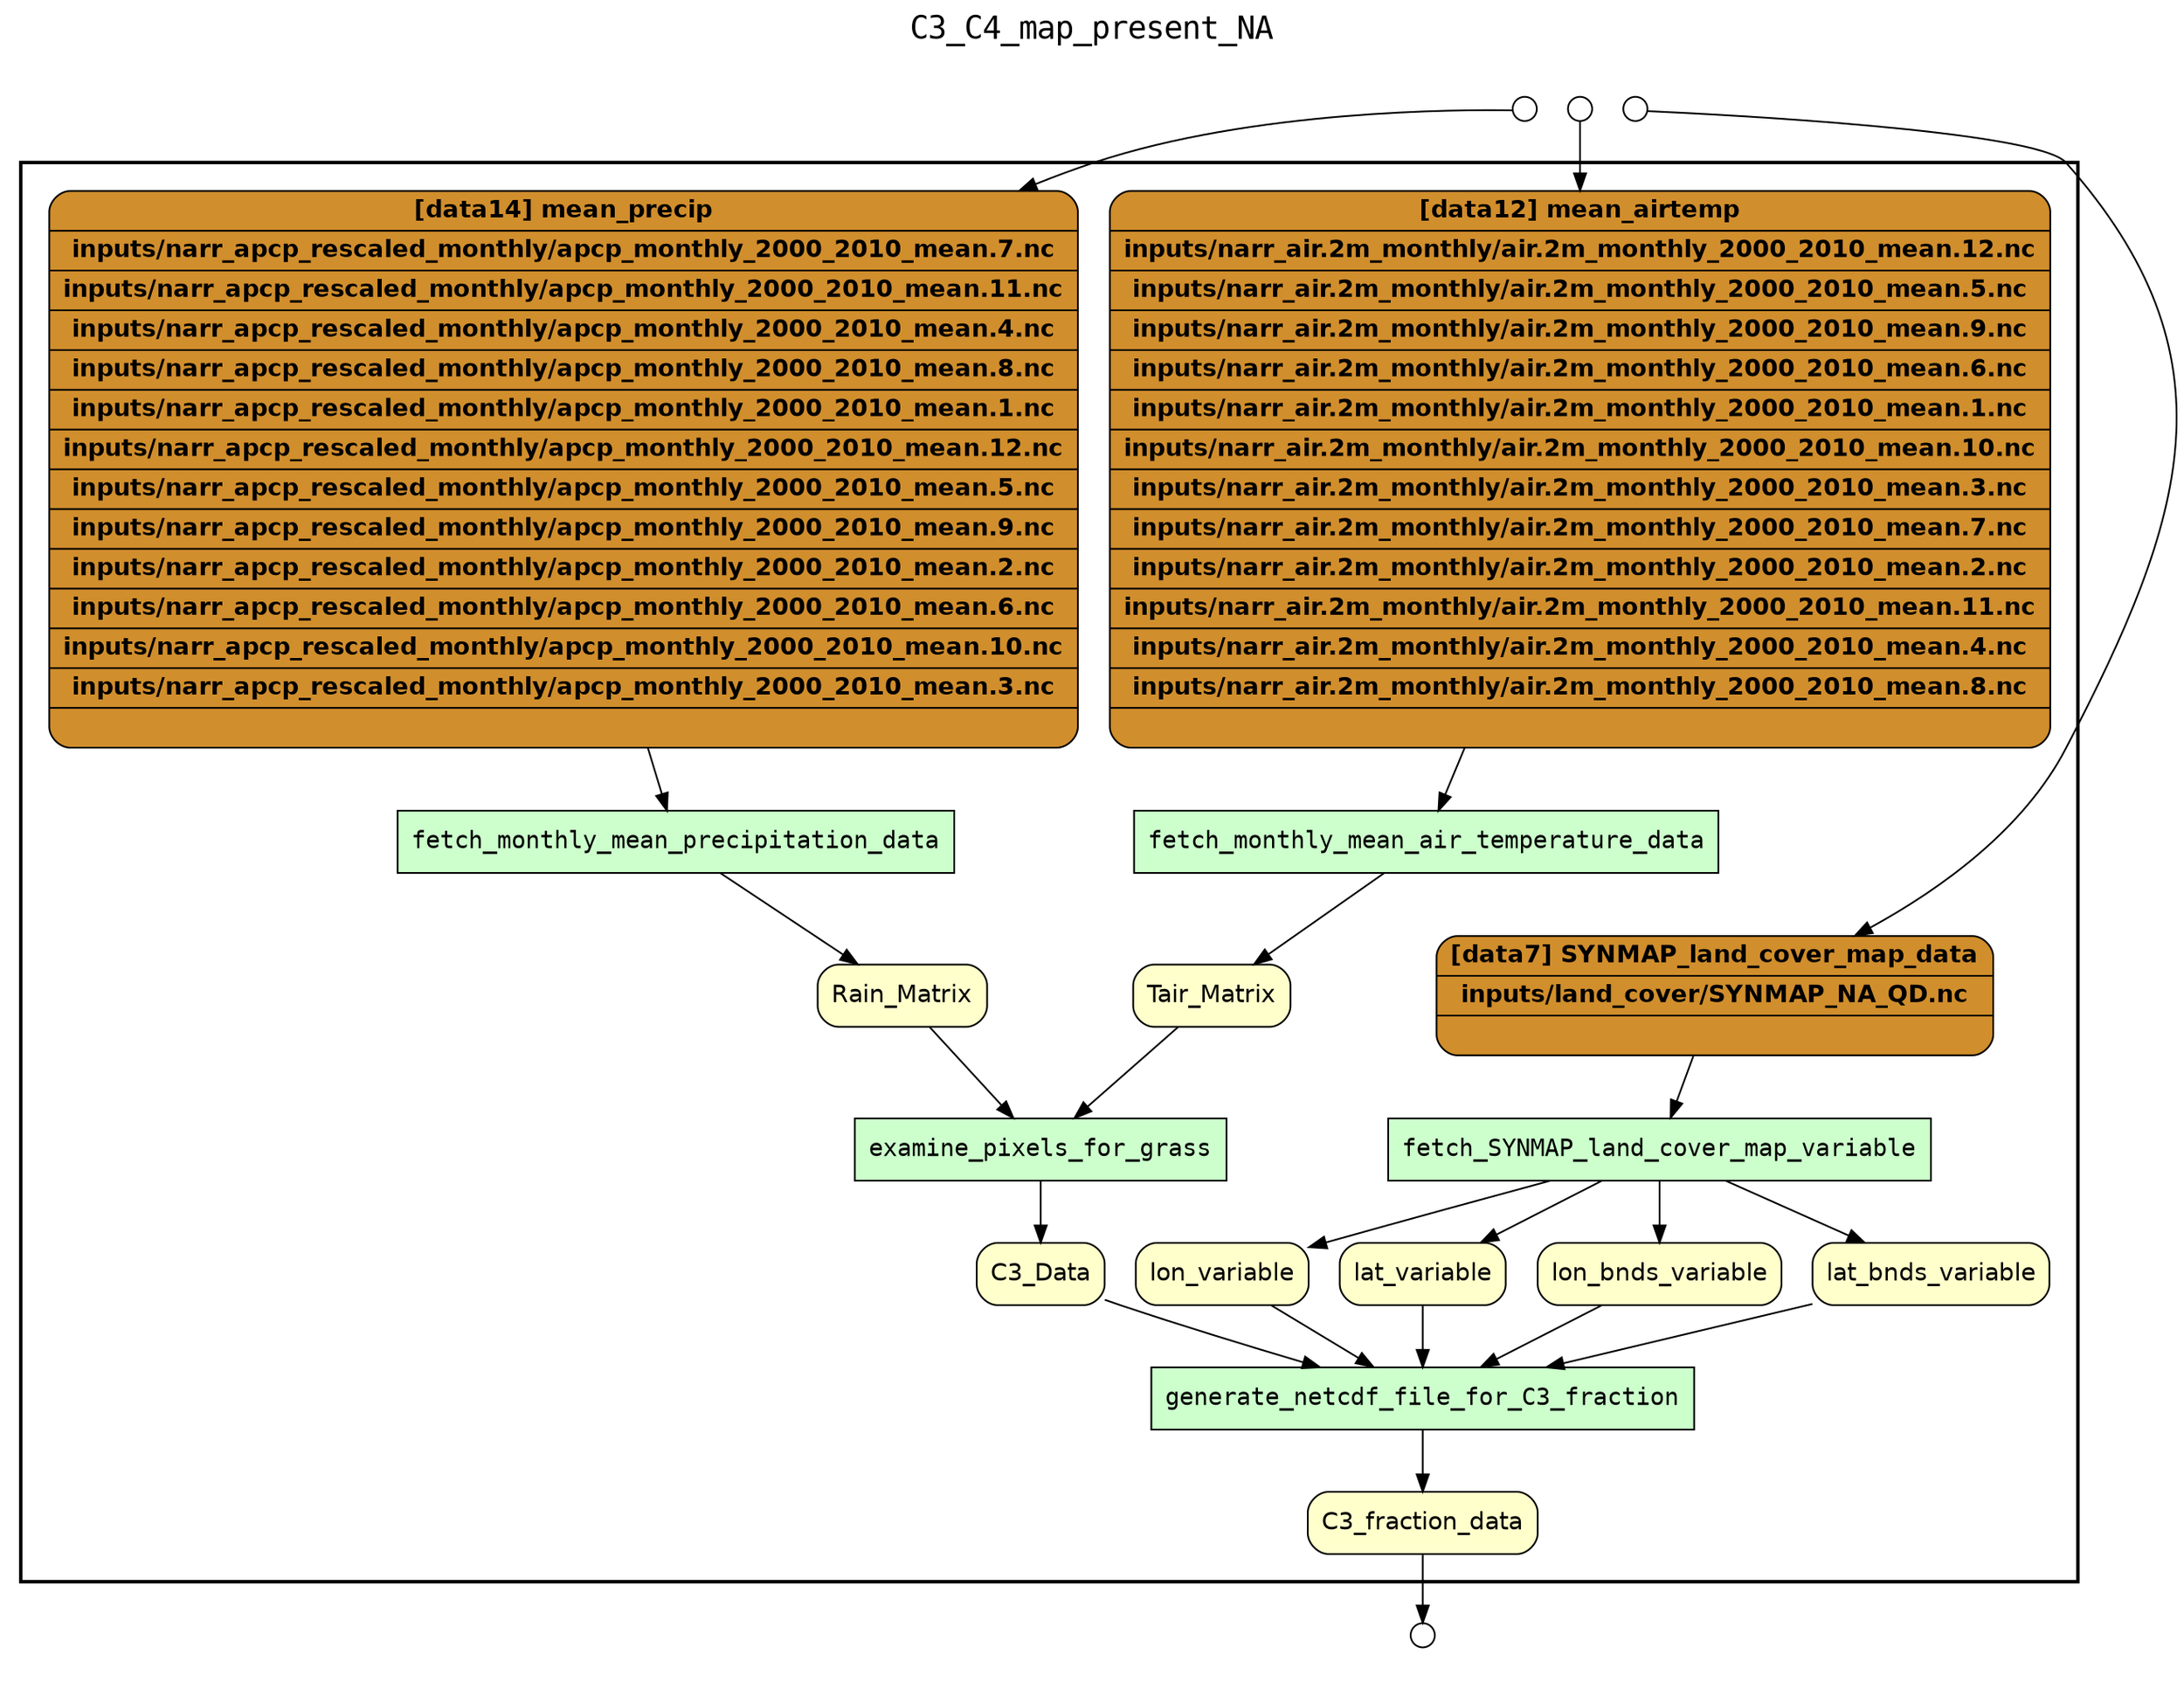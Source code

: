 
digraph yw_data_view {
rankdir=TB
fontname=Courier; fontsize=18; labelloc=t
label="C3_C4_map_present_NA"
subgraph cluster_workflow { label=""; color=black; penwidth=2
subgraph cluster_workflow_inner { label=""; color=white
node[shape=box style="filled" fillcolor="#CCFFCC" peripheries=1 fontname=Courier]
examine_pixels_for_grass
fetch_SYNMAP_land_cover_map_variable
fetch_monthly_mean_precipitation_data
fetch_monthly_mean_air_temperature_data
generate_netcdf_file_for_C3_fraction
node[shape=box style="filled" fillcolor="#CCFFCC" peripheries=1 fontname=Courier]
node[shape=box style="rounded,filled" fillcolor="#FFFFCC" peripheries=1 fontname=Helvetica]
lon_variable
lat_variable
lon_bnds_variable
lat_bnds_variable
Tair_Matrix
Rain_Matrix
C3_Data
C3_fraction_data
node[shape=box style="rounded,filled" fillcolor="#D18E2C" peripheries=1 fontname="Helvetica-Bold"]
SYNMAP_land_cover_map_data[shape=record rankdir=LR label="{<f0> [data7] SYNMAP_land_cover_map_data |<f1>inputs/land_cover/SYNMAP_NA_QD.nc|}"]
mean_airtemp[shape=record rankdir=LR label="{<f0> [data12] mean_airtemp |<f1>inputs/narr_air.2m_monthly/air.2m_monthly_2000_2010_mean.12.nc|inputs/narr_air.2m_monthly/air.2m_monthly_2000_2010_mean.5.nc|inputs/narr_air.2m_monthly/air.2m_monthly_2000_2010_mean.9.nc|inputs/narr_air.2m_monthly/air.2m_monthly_2000_2010_mean.6.nc|inputs/narr_air.2m_monthly/air.2m_monthly_2000_2010_mean.1.nc|inputs/narr_air.2m_monthly/air.2m_monthly_2000_2010_mean.10.nc|inputs/narr_air.2m_monthly/air.2m_monthly_2000_2010_mean.3.nc|inputs/narr_air.2m_monthly/air.2m_monthly_2000_2010_mean.7.nc|inputs/narr_air.2m_monthly/air.2m_monthly_2000_2010_mean.2.nc|inputs/narr_air.2m_monthly/air.2m_monthly_2000_2010_mean.11.nc|inputs/narr_air.2m_monthly/air.2m_monthly_2000_2010_mean.4.nc|inputs/narr_air.2m_monthly/air.2m_monthly_2000_2010_mean.8.nc|}"]
mean_precip[shape=record rankdir=LR label="{<f0> [data14] mean_precip |<f1>inputs/narr_apcp_rescaled_monthly/apcp_monthly_2000_2010_mean.7.nc|inputs/narr_apcp_rescaled_monthly/apcp_monthly_2000_2010_mean.11.nc|inputs/narr_apcp_rescaled_monthly/apcp_monthly_2000_2010_mean.4.nc|inputs/narr_apcp_rescaled_monthly/apcp_monthly_2000_2010_mean.8.nc|inputs/narr_apcp_rescaled_monthly/apcp_monthly_2000_2010_mean.1.nc|inputs/narr_apcp_rescaled_monthly/apcp_monthly_2000_2010_mean.12.nc|inputs/narr_apcp_rescaled_monthly/apcp_monthly_2000_2010_mean.5.nc|inputs/narr_apcp_rescaled_monthly/apcp_monthly_2000_2010_mean.9.nc|inputs/narr_apcp_rescaled_monthly/apcp_monthly_2000_2010_mean.2.nc|inputs/narr_apcp_rescaled_monthly/apcp_monthly_2000_2010_mean.6.nc|inputs/narr_apcp_rescaled_monthly/apcp_monthly_2000_2010_mean.10.nc|inputs/narr_apcp_rescaled_monthly/apcp_monthly_2000_2010_mean.3.nc|}"]
node[shape=box style="rounded,filled" fillcolor="#FFFFFF" peripheries=1 fontname=Helvetica]
}}
subgraph cluster_inflows { label=""; color=white; penwidth=2
subgraph cluster_inflows_inner { label=""; color=white
node[shape=circle fillcolor="#FFFFFF" peripheries=1 width=0.2]
SYNMAP_land_cover_map_data_inflow [label=""]
mean_airtemp_inflow [label=""]
mean_precip_inflow [label=""]
}}
subgraph cluster_outflows { label=""; color=white; penwidth=2
subgraph cluster_outflows_inner { label=""; color=white
node[shape=circle fillcolor="#FFFFFF" peripheries=1 width=0.2]
C3_fraction_data_outflow [label=""]
}}
Tair_Matrix -> examine_pixels_for_grass
SYNMAP_land_cover_map_data -> fetch_SYNMAP_land_cover_map_variable
Rain_Matrix -> examine_pixels_for_grass
lon_variable -> generate_netcdf_file_for_C3_fraction
mean_airtemp -> fetch_monthly_mean_air_temperature_data
lat_variable -> generate_netcdf_file_for_C3_fraction
mean_precip -> fetch_monthly_mean_precipitation_data
C3_Data -> generate_netcdf_file_for_C3_fraction
lon_bnds_variable -> generate_netcdf_file_for_C3_fraction
lat_bnds_variable -> generate_netcdf_file_for_C3_fraction
fetch_SYNMAP_land_cover_map_variable -> lon_variable
fetch_SYNMAP_land_cover_map_variable -> lat_variable
fetch_SYNMAP_land_cover_map_variable -> lon_bnds_variable
fetch_SYNMAP_land_cover_map_variable -> lat_bnds_variable
fetch_monthly_mean_air_temperature_data -> Tair_Matrix
fetch_monthly_mean_precipitation_data -> Rain_Matrix
examine_pixels_for_grass -> C3_Data
generate_netcdf_file_for_C3_fraction -> C3_fraction_data
SYNMAP_land_cover_map_data_inflow -> SYNMAP_land_cover_map_data
mean_airtemp_inflow -> mean_airtemp
mean_precip_inflow -> mean_precip
C3_fraction_data -> C3_fraction_data_outflow
}

